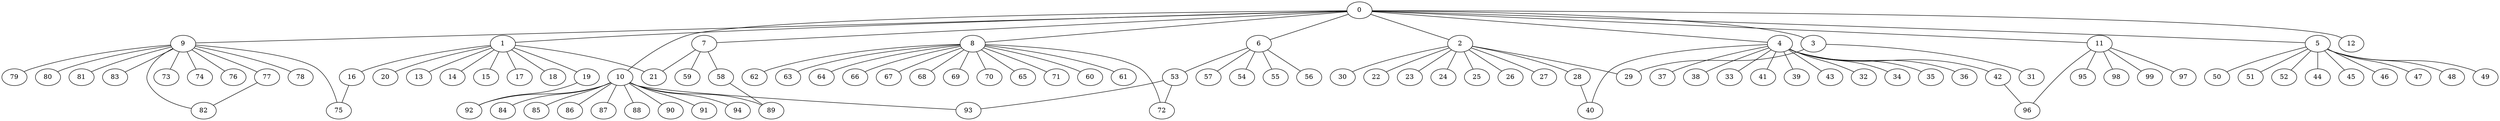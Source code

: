 
graph graphname {
    0 -- 1
0 -- 2
0 -- 3
0 -- 4
0 -- 5
0 -- 6
0 -- 7
0 -- 8
0 -- 9
0 -- 10
0 -- 11
0 -- 12
1 -- 13
1 -- 14
1 -- 15
1 -- 16
1 -- 17
1 -- 18
1 -- 19
1 -- 20
1 -- 21
2 -- 22
2 -- 23
2 -- 24
2 -- 25
2 -- 26
2 -- 27
2 -- 28
2 -- 29
2 -- 30
3 -- 31
3 -- 29
4 -- 32
4 -- 34
4 -- 35
4 -- 36
4 -- 37
4 -- 38
4 -- 33
4 -- 40
4 -- 41
4 -- 42
4 -- 39
4 -- 43
5 -- 44
5 -- 45
5 -- 46
5 -- 47
5 -- 48
5 -- 49
5 -- 50
5 -- 51
5 -- 52
6 -- 53
6 -- 54
6 -- 55
6 -- 56
6 -- 57
7 -- 58
7 -- 59
7 -- 21
8 -- 64
8 -- 66
8 -- 67
8 -- 68
8 -- 69
8 -- 70
8 -- 65
8 -- 72
8 -- 71
8 -- 60
8 -- 61
8 -- 62
8 -- 63
9 -- 73
9 -- 74
9 -- 75
9 -- 76
9 -- 77
9 -- 78
9 -- 79
9 -- 80
9 -- 81
9 -- 82
9 -- 83
10 -- 84
10 -- 85
10 -- 86
10 -- 87
10 -- 88
10 -- 89
10 -- 90
10 -- 91
10 -- 92
10 -- 93
10 -- 94
11 -- 96
11 -- 98
11 -- 99
11 -- 97
11 -- 95
16 -- 75
19 -- 92
28 -- 40
42 -- 96
53 -- 93
53 -- 72
58 -- 89
77 -- 82

}
